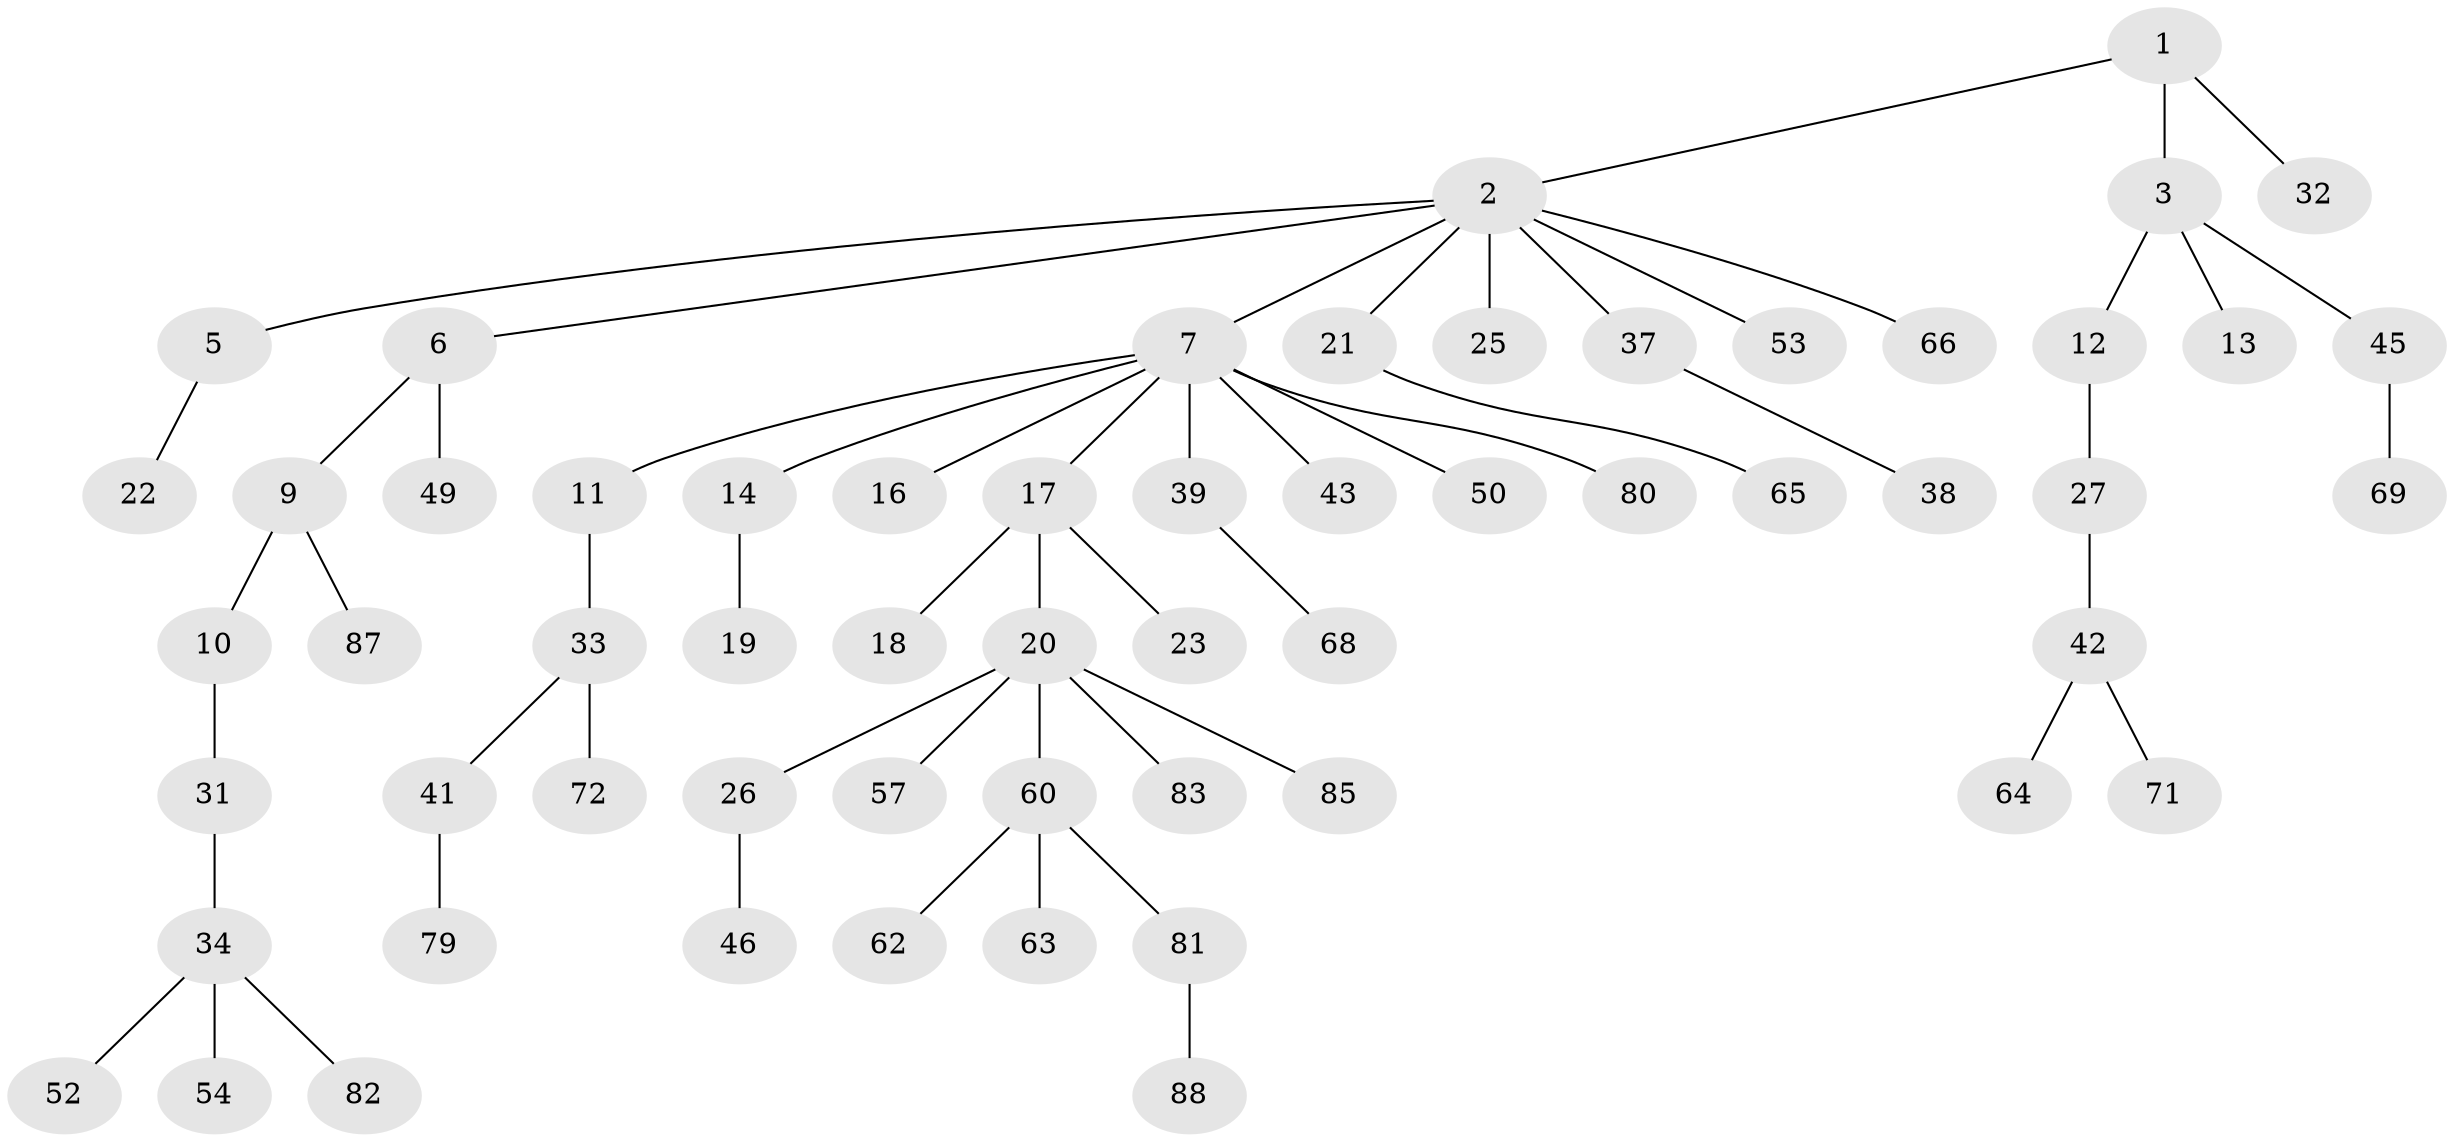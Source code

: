 // Generated by graph-tools (version 1.1) at 2025/52/02/27/25 19:52:11]
// undirected, 59 vertices, 58 edges
graph export_dot {
graph [start="1"]
  node [color=gray90,style=filled];
  1 [super="+15"];
  2 [super="+4"];
  3 [super="+61"];
  5 [super="+24"];
  6 [super="+8"];
  7 [super="+47"];
  9 [super="+58"];
  10;
  11;
  12 [super="+75"];
  13 [super="+86"];
  14 [super="+29"];
  16;
  17 [super="+36"];
  18 [super="+77"];
  19;
  20 [super="+35"];
  21 [super="+28"];
  22 [super="+56"];
  23;
  25 [super="+30"];
  26 [super="+59"];
  27;
  31 [super="+67"];
  32 [super="+44"];
  33 [super="+48"];
  34 [super="+40"];
  37 [super="+84"];
  38 [super="+70"];
  39;
  41;
  42 [super="+55"];
  43;
  45 [super="+51"];
  46;
  49;
  50;
  52;
  53 [super="+73"];
  54;
  57;
  60 [super="+74"];
  62 [super="+78"];
  63;
  64;
  65;
  66;
  68 [super="+76"];
  69;
  71;
  72;
  79;
  80;
  81;
  82;
  83;
  85;
  87 [super="+89"];
  88;
  1 -- 2;
  1 -- 3;
  1 -- 32;
  2 -- 5;
  2 -- 7;
  2 -- 25;
  2 -- 66;
  2 -- 53;
  2 -- 37;
  2 -- 21;
  2 -- 6;
  3 -- 12;
  3 -- 13;
  3 -- 45;
  5 -- 22;
  6 -- 49;
  6 -- 9;
  7 -- 11;
  7 -- 14;
  7 -- 16;
  7 -- 17;
  7 -- 39;
  7 -- 43;
  7 -- 50;
  7 -- 80;
  9 -- 10;
  9 -- 87;
  10 -- 31;
  11 -- 33;
  12 -- 27;
  14 -- 19;
  17 -- 18;
  17 -- 20;
  17 -- 23;
  20 -- 26;
  20 -- 83;
  20 -- 85;
  20 -- 57;
  20 -- 60;
  21 -- 65;
  26 -- 46;
  27 -- 42;
  31 -- 34;
  33 -- 41;
  33 -- 72;
  34 -- 52;
  34 -- 54;
  34 -- 82;
  37 -- 38;
  39 -- 68;
  41 -- 79;
  42 -- 64;
  42 -- 71;
  45 -- 69;
  60 -- 62;
  60 -- 63;
  60 -- 81;
  81 -- 88;
}
